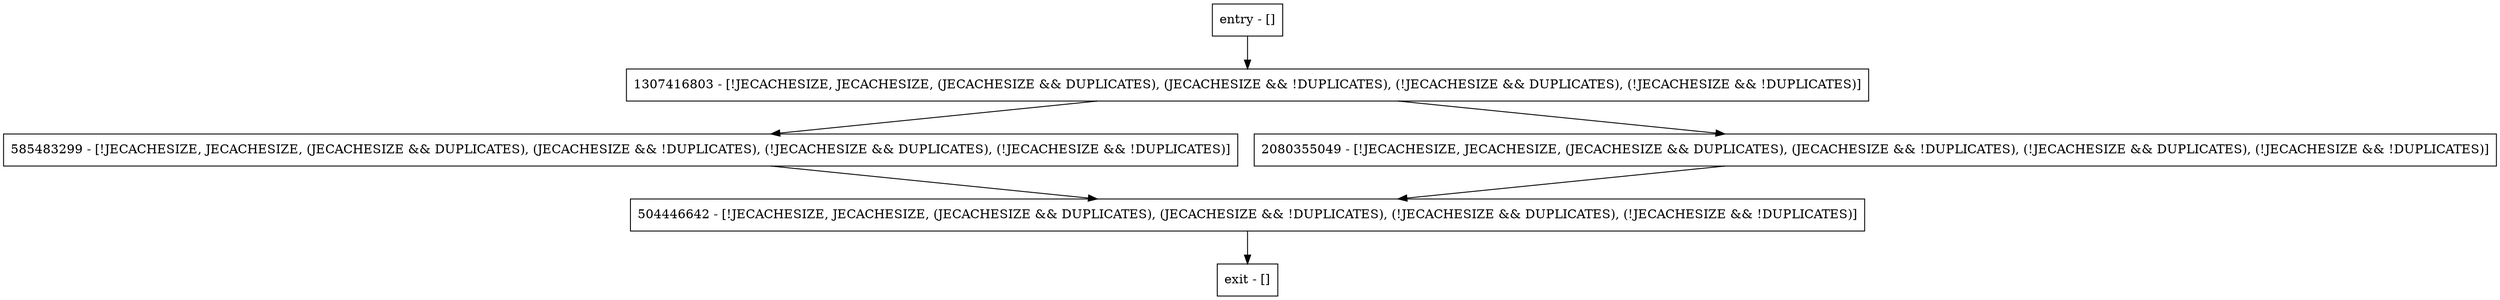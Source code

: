 digraph replicatedBitSet {
node [shape=record];
entry [label="entry - []"];
exit [label="exit - []"];
585483299 [label="585483299 - [!JECACHESIZE, JECACHESIZE, (JECACHESIZE && DUPLICATES), (JECACHESIZE && !DUPLICATES), (!JECACHESIZE && DUPLICATES), (!JECACHESIZE && !DUPLICATES)]"];
1307416803 [label="1307416803 - [!JECACHESIZE, JECACHESIZE, (JECACHESIZE && DUPLICATES), (JECACHESIZE && !DUPLICATES), (!JECACHESIZE && DUPLICATES), (!JECACHESIZE && !DUPLICATES)]"];
2080355049 [label="2080355049 - [!JECACHESIZE, JECACHESIZE, (JECACHESIZE && DUPLICATES), (JECACHESIZE && !DUPLICATES), (!JECACHESIZE && DUPLICATES), (!JECACHESIZE && !DUPLICATES)]"];
504446642 [label="504446642 - [!JECACHESIZE, JECACHESIZE, (JECACHESIZE && DUPLICATES), (JECACHESIZE && !DUPLICATES), (!JECACHESIZE && DUPLICATES), (!JECACHESIZE && !DUPLICATES)]"];
entry;
exit;
entry -> 1307416803;
585483299 -> 504446642;
1307416803 -> 585483299;
1307416803 -> 2080355049;
2080355049 -> 504446642;
504446642 -> exit;
}
